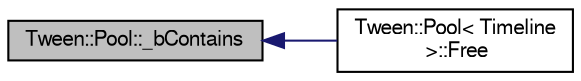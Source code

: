 digraph "Tween::Pool::_bContains"
{
  bgcolor="transparent";
  edge [fontname="FreeSans",fontsize="10",labelfontname="FreeSans",labelfontsize="10"];
  node [fontname="FreeSans",fontsize="10",shape=record];
  rankdir="LR";
  Node1 [label="Tween::Pool::_bContains",height=0.2,width=0.4,color="black", fillcolor="grey75", style="filled" fontcolor="black"];
  Node1 -> Node2 [dir="back",color="midnightblue",fontsize="10",style="solid",fontname="FreeSans"];
  Node2 [label="Tween::Pool\< Timeline\l \>::Free",height=0.2,width=0.4,color="black",URL="$classTween_1_1Pool.html#aa8b0e22973394a41b23d3b7e0c7d8eb2"];
}
